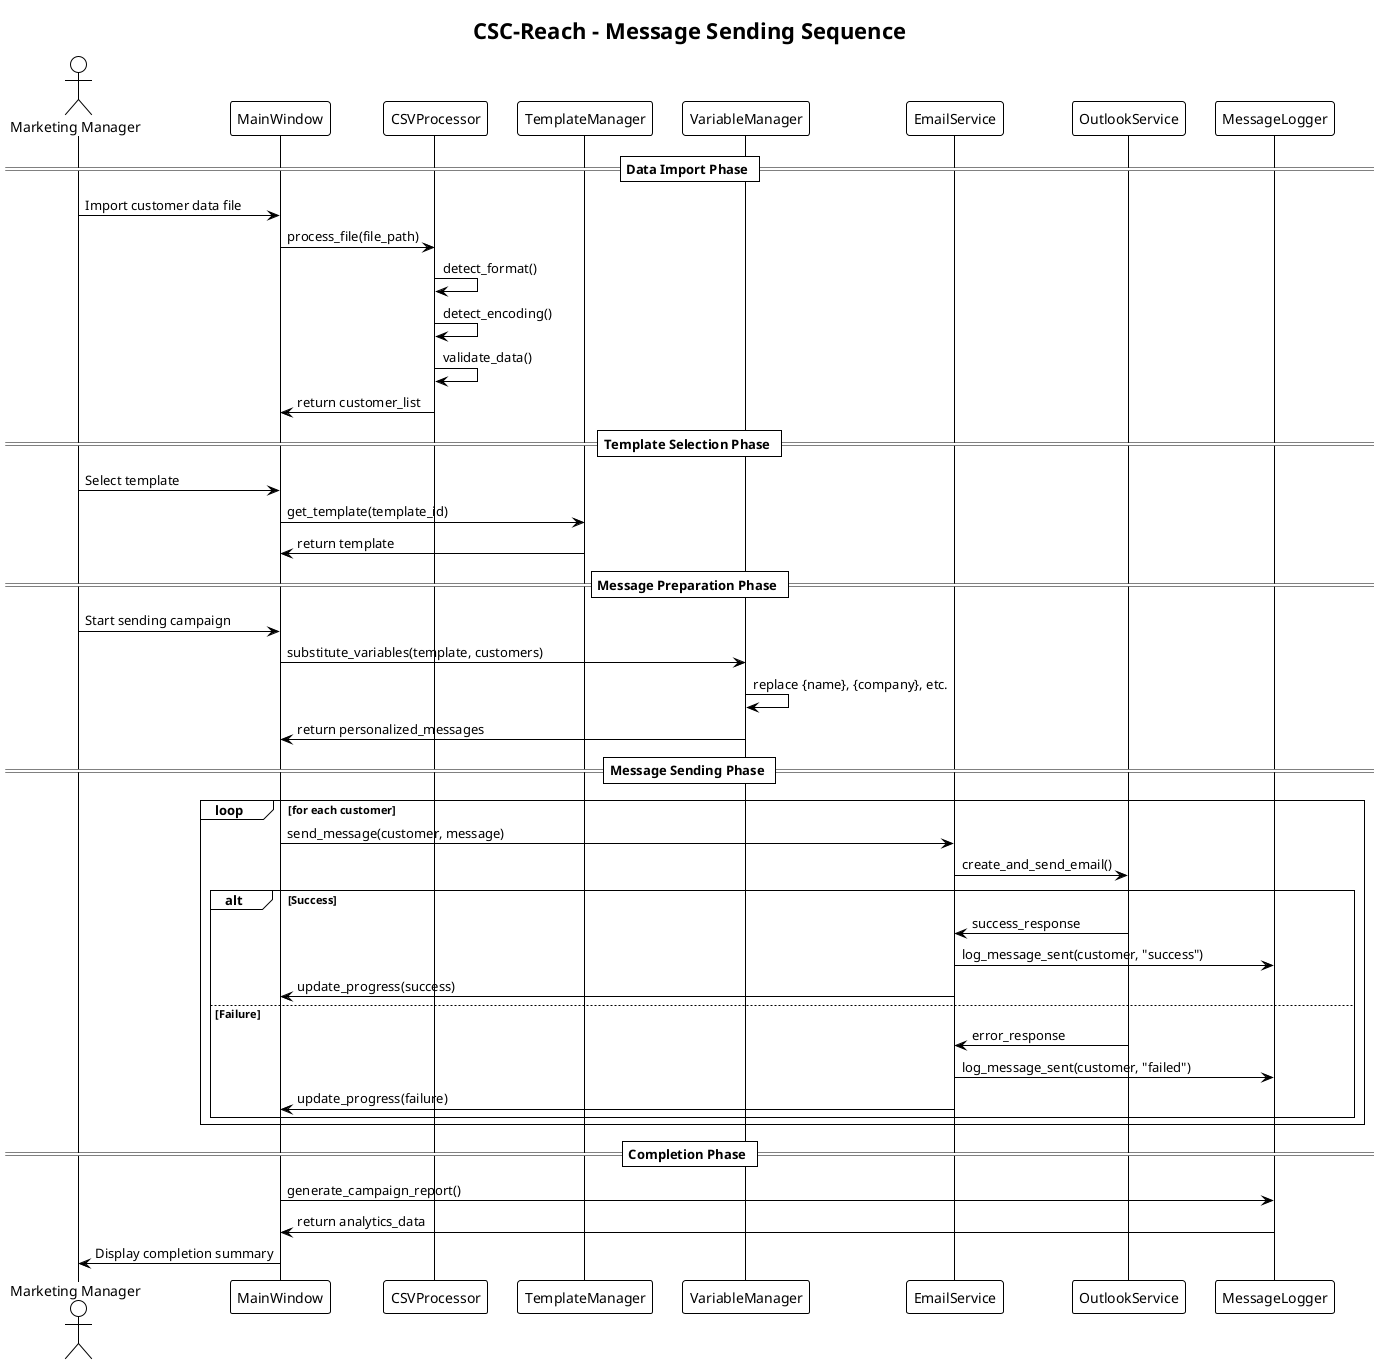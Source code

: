 @startuml Message Sending Workflow
!theme plain
title CSC-Reach - Message Sending Sequence

actor "Marketing Manager" as User
participant "MainWindow" as GUI
participant "CSVProcessor" as Processor
participant "TemplateManager" as Templates
participant "VariableManager" as Variables
participant "EmailService" as Email
participant "OutlookService" as Outlook
participant "MessageLogger" as Logger

== Data Import Phase ==
User -> GUI: Import customer data file
GUI -> Processor: process_file(file_path)
Processor -> Processor: detect_format()
Processor -> Processor: detect_encoding()
Processor -> Processor: validate_data()
Processor -> GUI: return customer_list

== Template Selection Phase ==
User -> GUI: Select template
GUI -> Templates: get_template(template_id)
Templates -> GUI: return template

== Message Preparation Phase ==
User -> GUI: Start sending campaign
GUI -> Variables: substitute_variables(template, customers)
Variables -> Variables: replace {name}, {company}, etc.
Variables -> GUI: return personalized_messages

== Message Sending Phase ==
loop for each customer
    GUI -> Email: send_message(customer, message)
    Email -> Outlook: create_and_send_email()
    
    alt Success
        Outlook -> Email: success_response
        Email -> Logger: log_message_sent(customer, "success")
        Email -> GUI: update_progress(success)
    else Failure
        Outlook -> Email: error_response
        Email -> Logger: log_message_sent(customer, "failed")
        Email -> GUI: update_progress(failure)
    end
end

== Completion Phase ==
GUI -> Logger: generate_campaign_report()
Logger -> GUI: return analytics_data
GUI -> User: Display completion summary

@enduml
